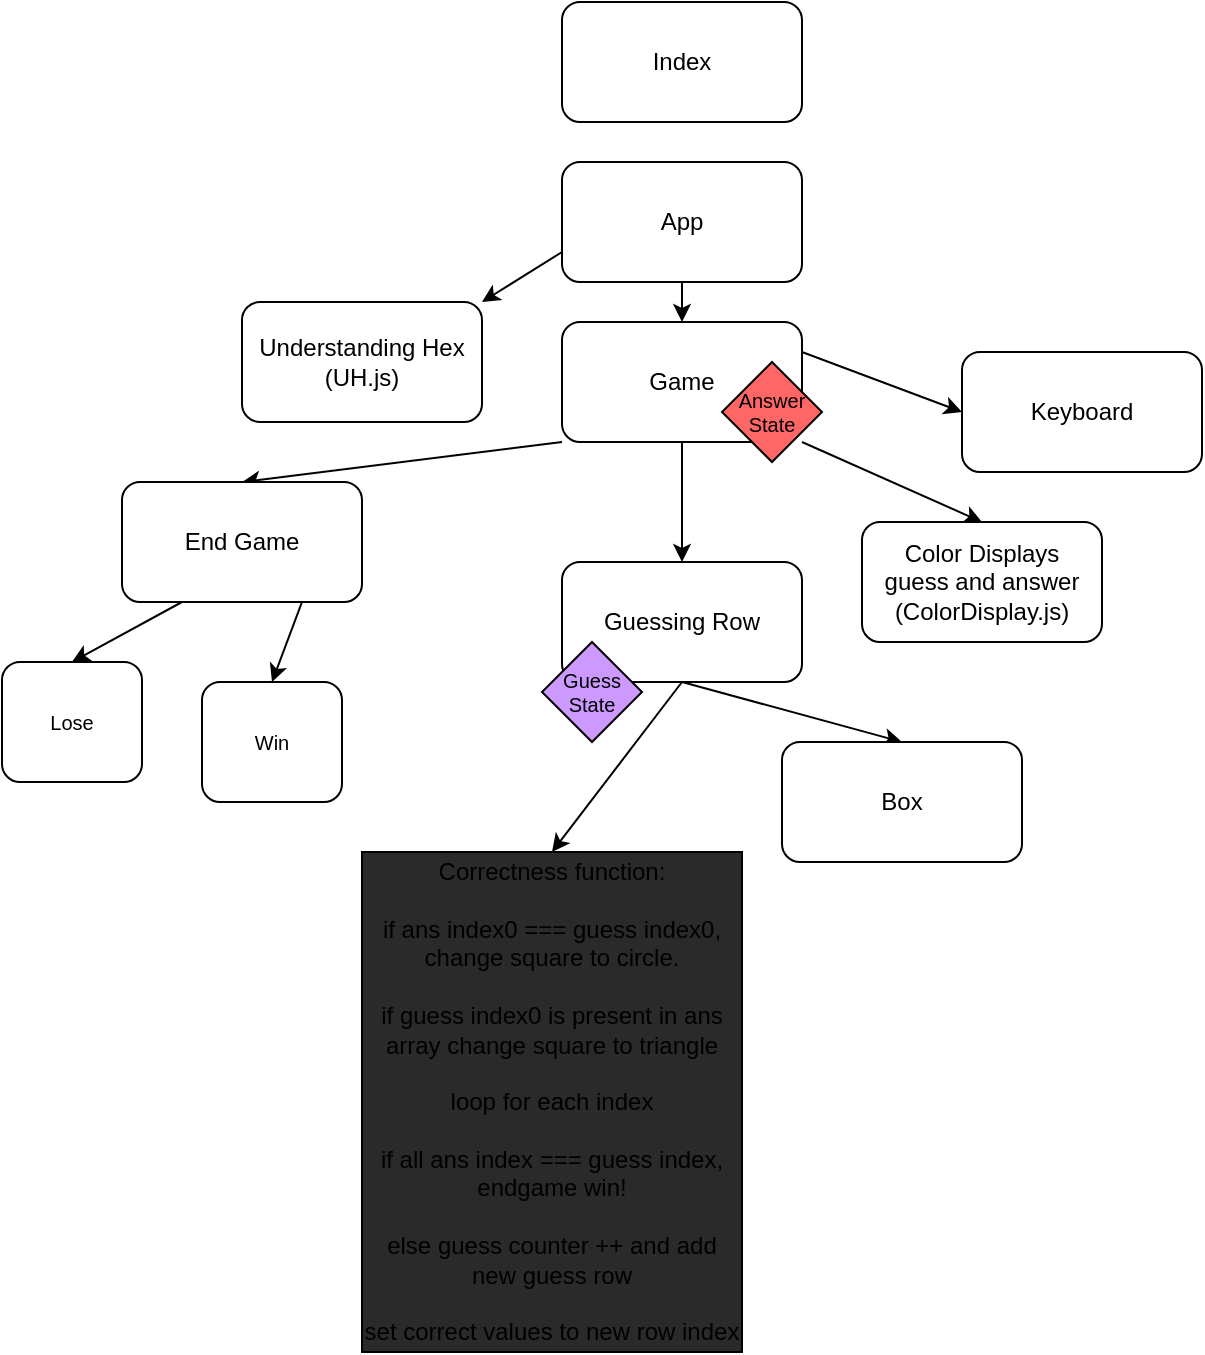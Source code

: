 <mxfile>
    <diagram id="4NIf923iJsWyVIO7Cbci" name="Page-1">
        <mxGraphModel dx="757" dy="398" grid="1" gridSize="10" guides="1" tooltips="1" connect="1" arrows="1" fold="1" page="1" pageScale="1" pageWidth="850" pageHeight="1100" math="0" shadow="0">
            <root>
                <mxCell id="0"/>
                <mxCell id="1" parent="0"/>
                <mxCell id="3" value="Index" style="rounded=1;whiteSpace=wrap;html=1;" parent="1" vertex="1">
                    <mxGeometry x="340" width="120" height="60" as="geometry"/>
                </mxCell>
                <mxCell id="19" style="edgeStyle=none;html=1;exitX=0.5;exitY=1;exitDx=0;exitDy=0;entryX=0.5;entryY=0;entryDx=0;entryDy=0;fontSize=12;" parent="1" source="4" target="6" edge="1">
                    <mxGeometry relative="1" as="geometry"/>
                </mxCell>
                <mxCell id="20" style="edgeStyle=none;html=1;exitX=0;exitY=0.75;exitDx=0;exitDy=0;entryX=1;entryY=0;entryDx=0;entryDy=0;fontSize=12;" parent="1" source="4" target="5" edge="1">
                    <mxGeometry relative="1" as="geometry"/>
                </mxCell>
                <mxCell id="4" value="App" style="rounded=1;whiteSpace=wrap;html=1;" parent="1" vertex="1">
                    <mxGeometry x="340" y="80" width="120" height="60" as="geometry"/>
                </mxCell>
                <mxCell id="5" value="Understanding Hex&lt;br&gt;(UH.js)" style="rounded=1;whiteSpace=wrap;html=1;" parent="1" vertex="1">
                    <mxGeometry x="180" y="150" width="120" height="60" as="geometry"/>
                </mxCell>
                <mxCell id="22" style="edgeStyle=none;html=1;exitX=0.5;exitY=1;exitDx=0;exitDy=0;fontSize=12;entryX=0.5;entryY=0;entryDx=0;entryDy=0;" parent="1" source="6" target="10" edge="1">
                    <mxGeometry relative="1" as="geometry">
                        <mxPoint x="400" y="300" as="targetPoint"/>
                    </mxGeometry>
                </mxCell>
                <mxCell id="23" style="edgeStyle=none;html=1;exitX=0;exitY=1;exitDx=0;exitDy=0;entryX=0.5;entryY=0;entryDx=0;entryDy=0;fontSize=12;" parent="1" source="6" target="11" edge="1">
                    <mxGeometry relative="1" as="geometry"/>
                </mxCell>
                <mxCell id="24" style="edgeStyle=none;html=1;exitX=1;exitY=1;exitDx=0;exitDy=0;entryX=0.5;entryY=0;entryDx=0;entryDy=0;fontSize=12;" parent="1" source="6" target="8" edge="1">
                    <mxGeometry relative="1" as="geometry"/>
                </mxCell>
                <mxCell id="36" style="edgeStyle=none;html=1;exitX=1;exitY=0.25;exitDx=0;exitDy=0;entryX=0;entryY=0.5;entryDx=0;entryDy=0;" parent="1" source="6" target="35" edge="1">
                    <mxGeometry relative="1" as="geometry"/>
                </mxCell>
                <mxCell id="6" value="Game" style="rounded=1;whiteSpace=wrap;html=1;" parent="1" vertex="1">
                    <mxGeometry x="340" y="160" width="120" height="60" as="geometry"/>
                </mxCell>
                <mxCell id="8" value="Color Displays&lt;br&gt;guess and answer&lt;br&gt;(ColorDisplay.js)" style="rounded=1;whiteSpace=wrap;html=1;" parent="1" vertex="1">
                    <mxGeometry x="490" y="260" width="120" height="60" as="geometry"/>
                </mxCell>
                <mxCell id="29" style="edgeStyle=none;html=1;exitX=0.5;exitY=1;exitDx=0;exitDy=0;fontSize=12;entryX=0.5;entryY=0;entryDx=0;entryDy=0;" parent="1" source="10" target="32" edge="1">
                    <mxGeometry relative="1" as="geometry">
                        <mxPoint x="400" y="405" as="targetPoint"/>
                    </mxGeometry>
                </mxCell>
                <mxCell id="38" style="edgeStyle=none;html=1;exitX=0.5;exitY=1;exitDx=0;exitDy=0;entryX=0.5;entryY=0;entryDx=0;entryDy=0;" edge="1" parent="1" source="10" target="37">
                    <mxGeometry relative="1" as="geometry"/>
                </mxCell>
                <mxCell id="10" value="Guessing Row" style="rounded=1;whiteSpace=wrap;html=1;" parent="1" vertex="1">
                    <mxGeometry x="340" y="280" width="120" height="60" as="geometry"/>
                </mxCell>
                <mxCell id="26" style="edgeStyle=none;html=1;exitX=0.25;exitY=1;exitDx=0;exitDy=0;entryX=0.5;entryY=0;entryDx=0;entryDy=0;fontSize=12;" parent="1" source="11" target="13" edge="1">
                    <mxGeometry relative="1" as="geometry"/>
                </mxCell>
                <mxCell id="27" style="edgeStyle=none;html=1;exitX=0.75;exitY=1;exitDx=0;exitDy=0;entryX=0.5;entryY=0;entryDx=0;entryDy=0;fontSize=12;" parent="1" source="11" target="12" edge="1">
                    <mxGeometry relative="1" as="geometry"/>
                </mxCell>
                <mxCell id="11" value="End Game" style="rounded=1;whiteSpace=wrap;html=1;" parent="1" vertex="1">
                    <mxGeometry x="120" y="240" width="120" height="60" as="geometry"/>
                </mxCell>
                <mxCell id="12" value="Win" style="rounded=1;whiteSpace=wrap;html=1;fontSize=10;" parent="1" vertex="1">
                    <mxGeometry x="160" y="340" width="70" height="60" as="geometry"/>
                </mxCell>
                <mxCell id="13" value="Lose" style="rounded=1;whiteSpace=wrap;html=1;fontSize=10;" parent="1" vertex="1">
                    <mxGeometry x="60" y="330" width="70" height="60" as="geometry"/>
                </mxCell>
                <mxCell id="17" value="Answer&lt;br&gt;State" style="rhombus;whiteSpace=wrap;html=1;fontSize=10;fillColor=#FF6666;" parent="1" vertex="1">
                    <mxGeometry x="420" y="180" width="50" height="50" as="geometry"/>
                </mxCell>
                <mxCell id="18" value="Guess&lt;br&gt;State" style="rhombus;whiteSpace=wrap;html=1;fontSize=10;fillColor=#CC99FF;" parent="1" vertex="1">
                    <mxGeometry x="330" y="320" width="50" height="50" as="geometry"/>
                </mxCell>
                <mxCell id="32" value="Correctness function:&lt;br&gt;&lt;br&gt;if ans index0 === guess index0, change square to circle.&lt;br&gt;&lt;br&gt;if guess index0 is present in ans array change square to triangle&lt;br&gt;&lt;br&gt;loop for each index&lt;br&gt;&lt;br&gt;if all ans index === guess index, endgame win!&lt;br&gt;&lt;br&gt;else guess counter ++ and add new guess row&lt;br&gt;&lt;br&gt;set correct values to new row index" style="rounded=0;whiteSpace=wrap;html=1;fontSize=12;fillColor=#2A2A2A;" parent="1" vertex="1">
                    <mxGeometry x="240" y="425" width="190" height="250" as="geometry"/>
                </mxCell>
                <mxCell id="35" value="Keyboard" style="rounded=1;whiteSpace=wrap;html=1;" parent="1" vertex="1">
                    <mxGeometry x="540" y="175" width="120" height="60" as="geometry"/>
                </mxCell>
                <mxCell id="37" value="&lt;span style=&quot;font-size: 12px&quot;&gt;Box&lt;/span&gt;" style="rounded=1;whiteSpace=wrap;html=1;fontSize=10;" parent="1" vertex="1">
                    <mxGeometry x="450" y="370" width="120" height="60" as="geometry"/>
                </mxCell>
            </root>
        </mxGraphModel>
    </diagram>
</mxfile>